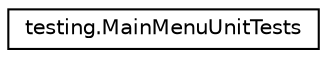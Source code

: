digraph "Graphical Class Hierarchy"
{
  edge [fontname="Helvetica",fontsize="10",labelfontname="Helvetica",labelfontsize="10"];
  node [fontname="Helvetica",fontsize="10",shape=record];
  rankdir="LR";
  Node1 [label="testing.MainMenuUnitTests",height=0.2,width=0.4,color="black", fillcolor="white", style="filled",URL="$classtesting_1_1_main_menu_unit_tests.html",tooltip="Tests MainMenu class. "];
}
